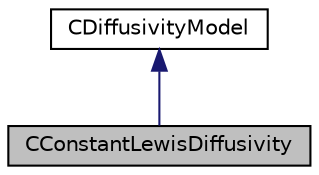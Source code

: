 digraph "CConstantLewisDiffusivity"
{
 // LATEX_PDF_SIZE
  edge [fontname="Helvetica",fontsize="10",labelfontname="Helvetica",labelfontsize="10"];
  node [fontname="Helvetica",fontsize="10",shape=record];
  Node1 [label="CConstantLewisDiffusivity",height=0.2,width=0.4,color="black", fillcolor="grey75", style="filled", fontcolor="black",tooltip="Defines a Constant Lewis mass diffusivity model for species equations."];
  Node2 -> Node1 [dir="back",color="midnightblue",fontsize="10",style="solid",fontname="Helvetica"];
  Node2 [label="CDiffusivityModel",height=0.2,width=0.4,color="black", fillcolor="white", style="filled",URL="$classCDiffusivityModel.html",tooltip="Defines a mass diffusivity model for species equations based on Schmidt number."];
}
